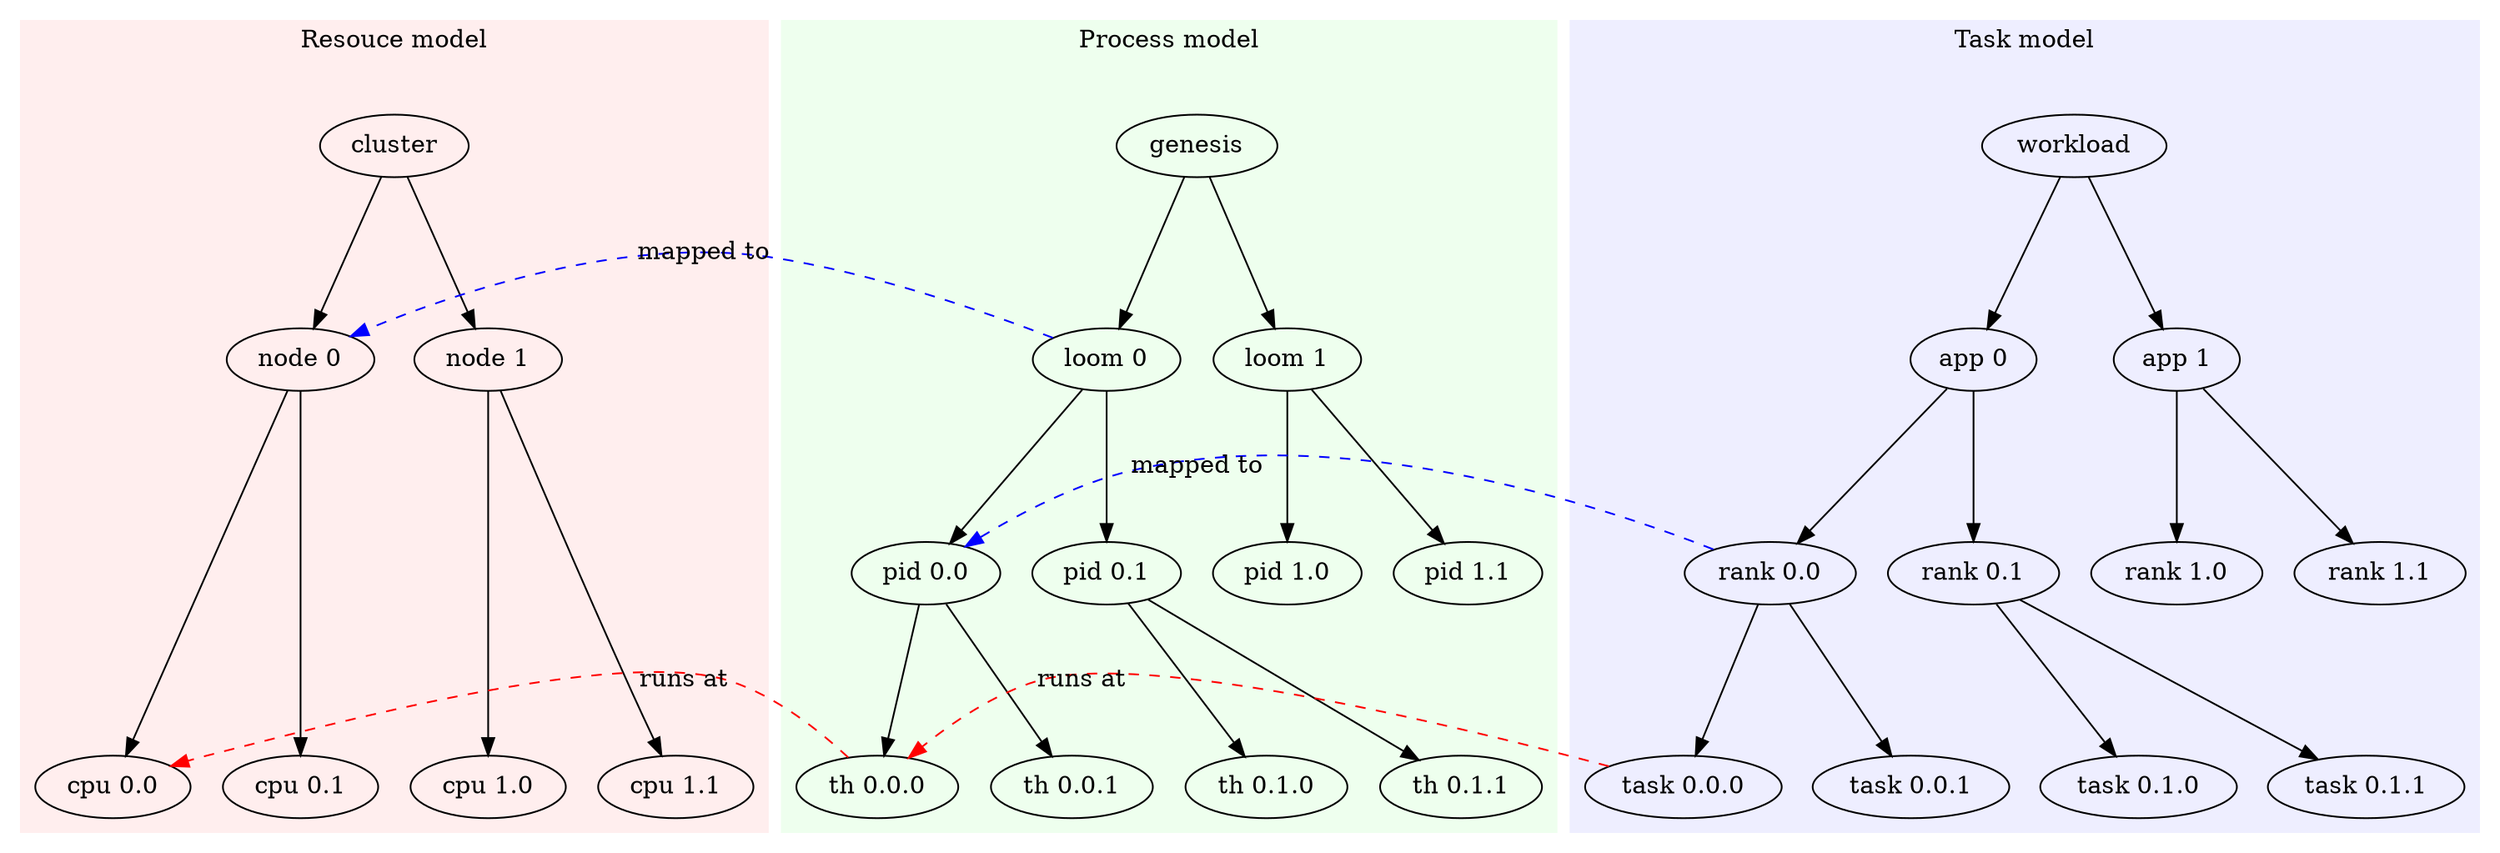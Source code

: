 digraph {
	#rankdir=LR;
	graph [ranksep="1"];
	newrank=true;

	subgraph cluster_resource {
		color="#ffeeee";
		style=filled;
		label="Resouce model";

		cluster -> {"node 0", "node 1"}

		"node 0" -> {"cpu 0.0", "cpu 0.1"}
		"node 1" -> {"cpu 1.0", "cpu 1.1"}
	}

	subgraph cluster_process {
		color="#eeffee";
		style=filled;
		label="Process model"

		genesis -> {"loom 0", "loom 1"}

		"loom 0" -> {"pid 0.0", "pid 0.1"}
		"loom 1" -> {"pid 1.0", "pid 1.1"}

		"pid 0.0" -> {"th 0.0.0", "th 0.0.1"}
		"pid 0.1" -> {"th 0.1.0", "th 0.1.1"}
	}

	subgraph cluster_task {
		color="#eeeeff";
		style=filled;
		label="Task model";

		workload -> { "app 0", "app 1"};

		"app 0" -> {"rank 0.0", "rank 0.1"};
		"app 1" -> {"rank 1.0", "rank 1.1"};

		"rank 0.0" -> {"task 0.0.0","task 0.0.1"};
		"rank 0.1" -> {"task 0.1.0", "task 0.1.1"};
	}

	{rank = same; workload; cluster; genesis;}
	{
		rank = same;
		"node 0"; "node 1"; "loom 0"; "loom 1";
	}
	{ rank=same; "app 0"; "app 1"; }
	{
		rank = same; "rank 0.0"; "pid 0.0";
	}
	{
		rank = same; "th 0.0.0"; "task 0.0.0";
		"cpu 0.0"; "cpu 0.1"; "cpu 1.0"; "cpu 1.1";
	}


	
	edge [style=dashed, constraint=false];
	"loom 0" -> "node 0" [color=blue, label="mapped to"];
	"rank 0.0" -> "pid 0.0" [color=blue, label="mapped to"];
	"task 0.0.0" -> "th 0.0.0" [color=red, label="runs at"];
	"th 0.0.0" -> "cpu 0.0" [color=red, label="runs at"];
}
